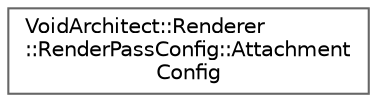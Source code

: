 digraph "Graphical Class Hierarchy"
{
 // LATEX_PDF_SIZE
  bgcolor="transparent";
  edge [fontname=Helvetica,fontsize=10,labelfontname=Helvetica,labelfontsize=10];
  node [fontname=Helvetica,fontsize=10,shape=box,height=0.2,width=0.4];
  rankdir="LR";
  Node0 [id="Node000000",label="VoidArchitect::Renderer\l::RenderPassConfig::Attachment\lConfig",height=0.2,width=0.4,color="grey40", fillcolor="white", style="filled",URL="$struct_void_architect_1_1_renderer_1_1_render_pass_config_1_1_attachment_config.html",tooltip=" "];
}
